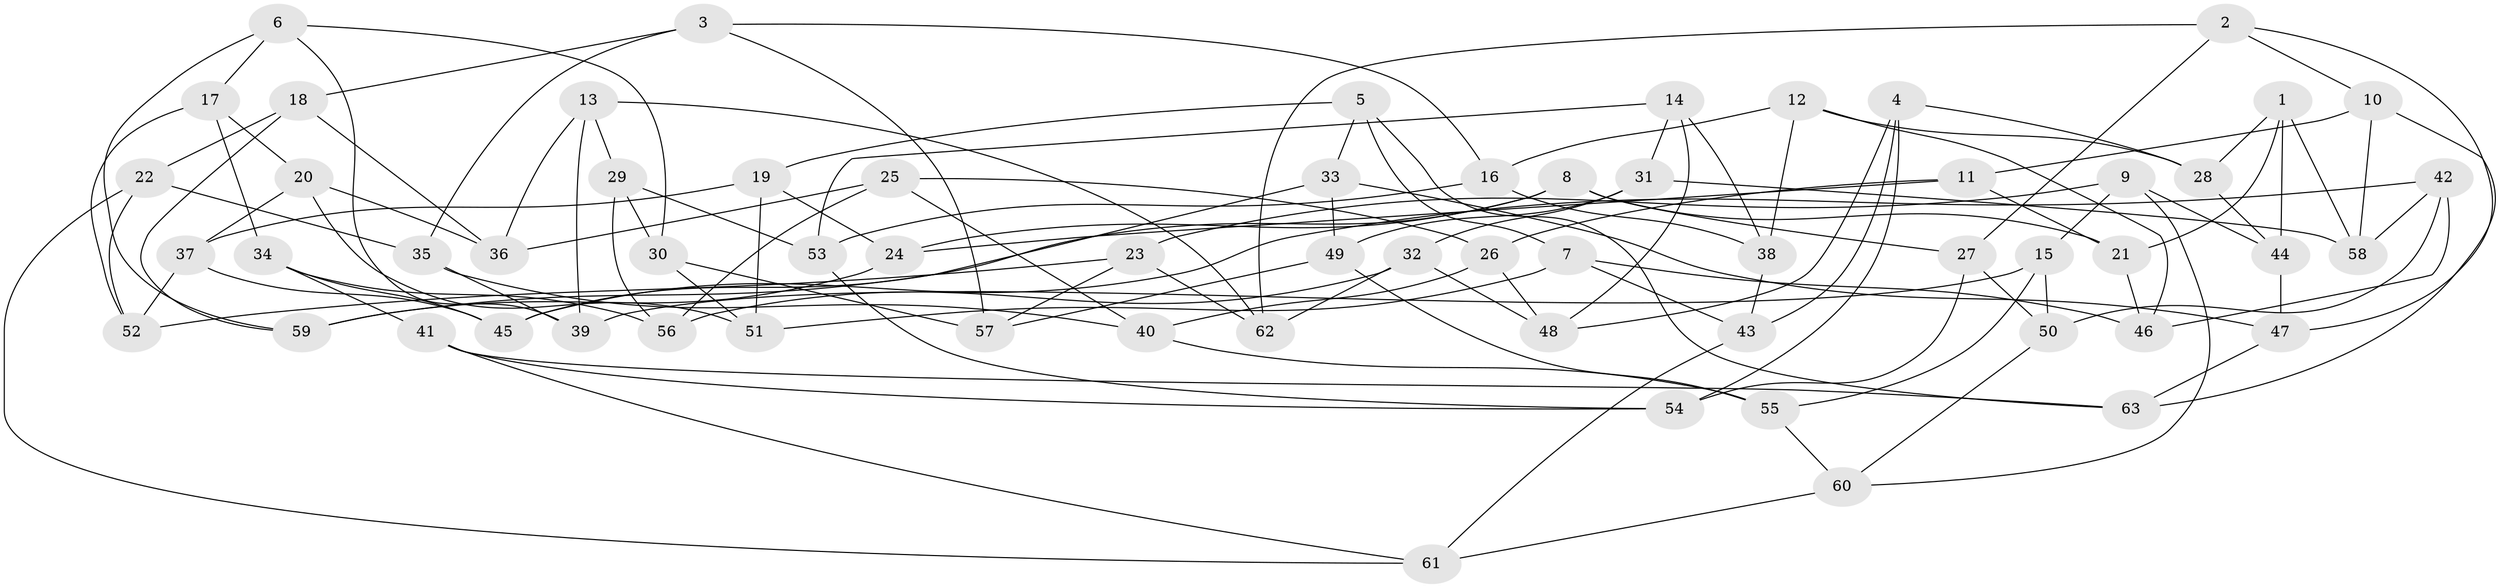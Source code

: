 // coarse degree distribution, {3: 0.2222222222222222, 4: 0.2222222222222222, 2: 0.1111111111111111, 5: 0.2222222222222222, 6: 0.1111111111111111, 7: 0.05555555555555555, 9: 0.05555555555555555}
// Generated by graph-tools (version 1.1) at 2025/01/03/04/25 22:01:10]
// undirected, 63 vertices, 126 edges
graph export_dot {
graph [start="1"]
  node [color=gray90,style=filled];
  1;
  2;
  3;
  4;
  5;
  6;
  7;
  8;
  9;
  10;
  11;
  12;
  13;
  14;
  15;
  16;
  17;
  18;
  19;
  20;
  21;
  22;
  23;
  24;
  25;
  26;
  27;
  28;
  29;
  30;
  31;
  32;
  33;
  34;
  35;
  36;
  37;
  38;
  39;
  40;
  41;
  42;
  43;
  44;
  45;
  46;
  47;
  48;
  49;
  50;
  51;
  52;
  53;
  54;
  55;
  56;
  57;
  58;
  59;
  60;
  61;
  62;
  63;
  1 -- 28;
  1 -- 21;
  1 -- 44;
  1 -- 58;
  2 -- 47;
  2 -- 62;
  2 -- 27;
  2 -- 10;
  3 -- 18;
  3 -- 35;
  3 -- 57;
  3 -- 16;
  4 -- 28;
  4 -- 48;
  4 -- 43;
  4 -- 54;
  5 -- 7;
  5 -- 33;
  5 -- 19;
  5 -- 63;
  6 -- 17;
  6 -- 59;
  6 -- 39;
  6 -- 30;
  7 -- 43;
  7 -- 51;
  7 -- 46;
  8 -- 24;
  8 -- 59;
  8 -- 27;
  8 -- 21;
  9 -- 23;
  9 -- 60;
  9 -- 15;
  9 -- 44;
  10 -- 63;
  10 -- 11;
  10 -- 58;
  11 -- 21;
  11 -- 24;
  11 -- 26;
  12 -- 28;
  12 -- 46;
  12 -- 16;
  12 -- 38;
  13 -- 62;
  13 -- 36;
  13 -- 29;
  13 -- 39;
  14 -- 38;
  14 -- 31;
  14 -- 53;
  14 -- 48;
  15 -- 50;
  15 -- 55;
  15 -- 39;
  16 -- 38;
  16 -- 53;
  17 -- 34;
  17 -- 20;
  17 -- 52;
  18 -- 59;
  18 -- 36;
  18 -- 22;
  19 -- 24;
  19 -- 51;
  19 -- 37;
  20 -- 37;
  20 -- 51;
  20 -- 36;
  21 -- 46;
  22 -- 61;
  22 -- 52;
  22 -- 35;
  23 -- 62;
  23 -- 52;
  23 -- 57;
  24 -- 59;
  25 -- 40;
  25 -- 36;
  25 -- 56;
  25 -- 26;
  26 -- 48;
  26 -- 40;
  27 -- 50;
  27 -- 54;
  28 -- 44;
  29 -- 30;
  29 -- 53;
  29 -- 56;
  30 -- 57;
  30 -- 51;
  31 -- 32;
  31 -- 49;
  31 -- 58;
  32 -- 48;
  32 -- 56;
  32 -- 62;
  33 -- 47;
  33 -- 45;
  33 -- 49;
  34 -- 45;
  34 -- 56;
  34 -- 41;
  35 -- 40;
  35 -- 39;
  37 -- 52;
  37 -- 45;
  38 -- 43;
  40 -- 55;
  41 -- 61;
  41 -- 63;
  41 -- 54;
  42 -- 50;
  42 -- 46;
  42 -- 45;
  42 -- 58;
  43 -- 61;
  44 -- 47;
  47 -- 63;
  49 -- 55;
  49 -- 57;
  50 -- 60;
  53 -- 54;
  55 -- 60;
  60 -- 61;
}
